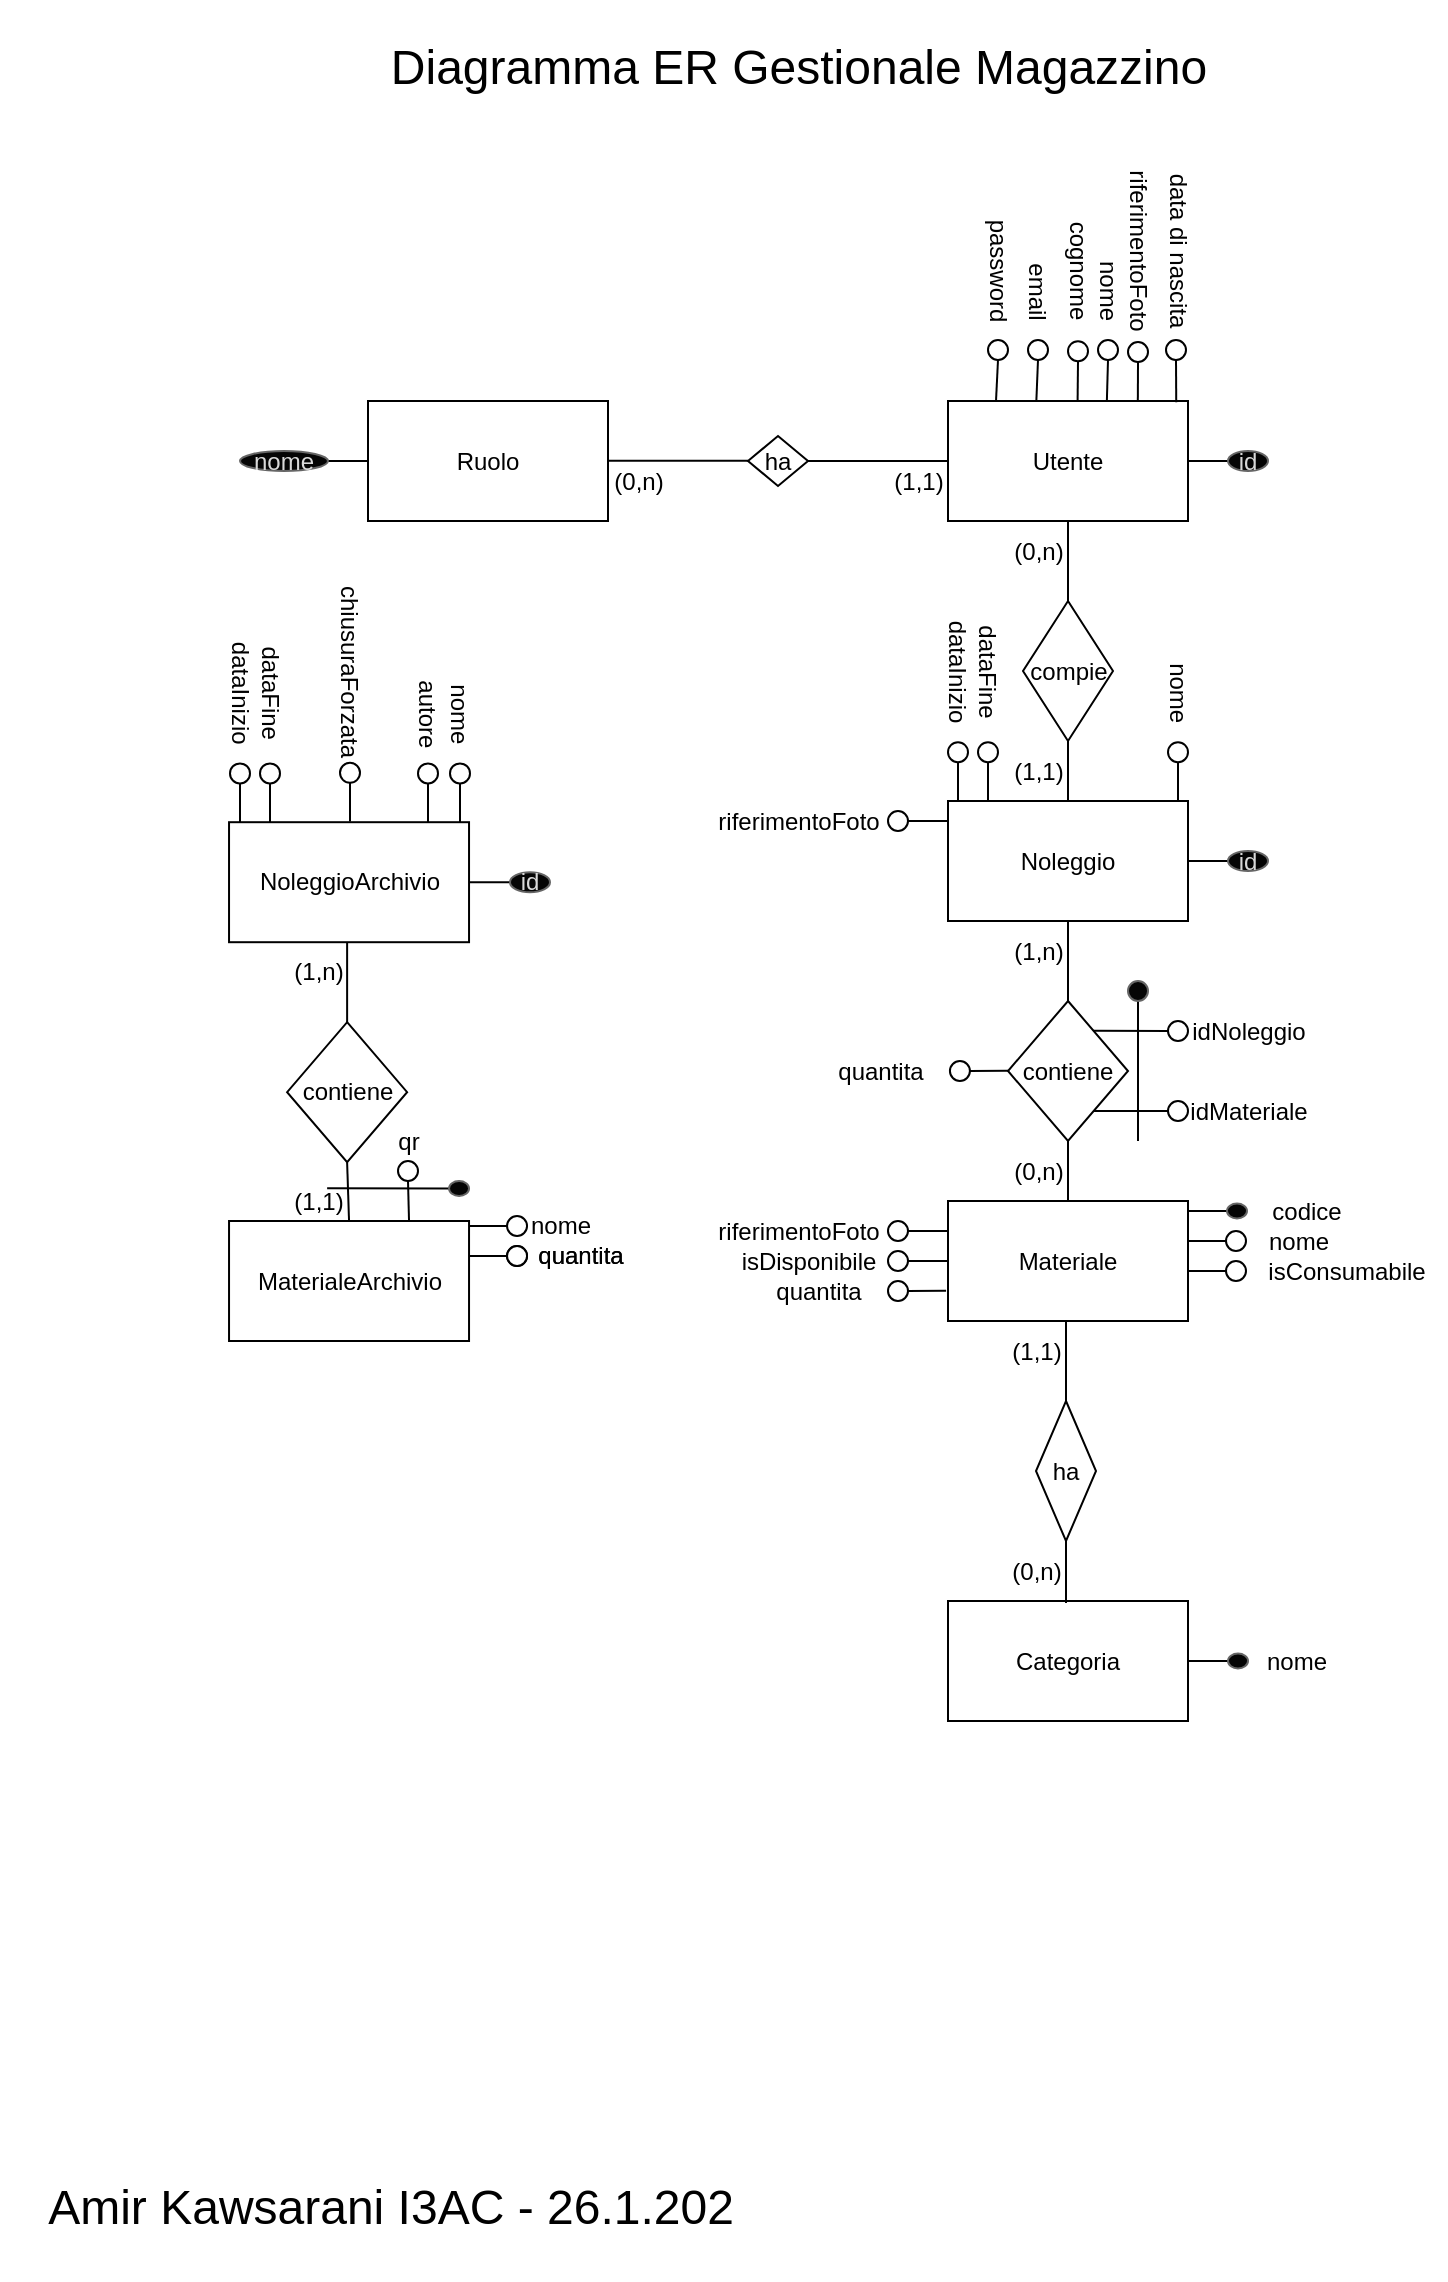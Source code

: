 <mxfile version="23.0.2" type="device">
  <diagram name="Pagina-1" id="4x2AX-X9cDYNnpVw6VO2">
    <mxGraphModel dx="819" dy="495" grid="1" gridSize="10" guides="1" tooltips="1" connect="1" arrows="1" fold="1" page="1" pageScale="1" pageWidth="827" pageHeight="1169" math="0" shadow="0">
      <root>
        <mxCell id="0" />
        <mxCell id="1" parent="0" />
        <mxCell id="9VGUAMd5xTdJiPuQ2BVR-1" value="Utente" style="rounded=0;whiteSpace=wrap;html=1;" parent="1" vertex="1">
          <mxGeometry x="484" y="220.5" width="120" height="60" as="geometry" />
        </mxCell>
        <mxCell id="9VGUAMd5xTdJiPuQ2BVR-2" value="Noleggio" style="rounded=0;whiteSpace=wrap;html=1;" parent="1" vertex="1">
          <mxGeometry x="484" y="420.5" width="120" height="60" as="geometry" />
        </mxCell>
        <mxCell id="9VGUAMd5xTdJiPuQ2BVR-4" value="Materiale" style="rounded=0;whiteSpace=wrap;html=1;" parent="1" vertex="1">
          <mxGeometry x="484" y="620.5" width="120" height="60" as="geometry" />
        </mxCell>
        <mxCell id="9VGUAMd5xTdJiPuQ2BVR-5" value="Categoria" style="rounded=0;whiteSpace=wrap;html=1;" parent="1" vertex="1">
          <mxGeometry x="484" y="820.5" width="120" height="60" as="geometry" />
        </mxCell>
        <mxCell id="9VGUAMd5xTdJiPuQ2BVR-7" value="compie" style="rhombus;whiteSpace=wrap;html=1;" parent="1" vertex="1">
          <mxGeometry x="521.5" y="320.5" width="45" height="70" as="geometry" />
        </mxCell>
        <mxCell id="9VGUAMd5xTdJiPuQ2BVR-8" value="" style="endArrow=none;html=1;rounded=0;entryX=0.5;entryY=1;entryDx=0;entryDy=0;" parent="1" target="9VGUAMd5xTdJiPuQ2BVR-1" edge="1">
          <mxGeometry width="50" height="50" relative="1" as="geometry">
            <mxPoint x="544" y="320.5" as="sourcePoint" />
            <mxPoint x="584" y="470.5" as="targetPoint" />
          </mxGeometry>
        </mxCell>
        <mxCell id="9VGUAMd5xTdJiPuQ2BVR-10" value="(0,n)" style="text;html=1;align=center;verticalAlign=middle;resizable=0;points=[];autosize=1;strokeColor=none;fillColor=none;" parent="1" vertex="1">
          <mxGeometry x="504" y="280.5" width="50" height="30" as="geometry" />
        </mxCell>
        <mxCell id="9VGUAMd5xTdJiPuQ2BVR-12" value="" style="endArrow=none;html=1;rounded=0;entryX=0.5;entryY=1;entryDx=0;entryDy=0;" parent="1" source="9VGUAMd5xTdJiPuQ2BVR-2" target="9VGUAMd5xTdJiPuQ2BVR-7" edge="1">
          <mxGeometry width="50" height="50" relative="1" as="geometry">
            <mxPoint x="534" y="520.5" as="sourcePoint" />
            <mxPoint x="584" y="470.5" as="targetPoint" />
          </mxGeometry>
        </mxCell>
        <mxCell id="9VGUAMd5xTdJiPuQ2BVR-13" value="(1,1)" style="text;html=1;align=center;verticalAlign=middle;resizable=0;points=[];autosize=1;strokeColor=none;fillColor=none;" parent="1" vertex="1">
          <mxGeometry x="504" y="390.5" width="50" height="30" as="geometry" />
        </mxCell>
        <mxCell id="9VGUAMd5xTdJiPuQ2BVR-14" value="contiene" style="rhombus;whiteSpace=wrap;html=1;" parent="1" vertex="1">
          <mxGeometry x="514" y="520.5" width="60" height="70" as="geometry" />
        </mxCell>
        <mxCell id="9VGUAMd5xTdJiPuQ2BVR-15" value="(1,n)" style="text;html=1;align=center;verticalAlign=middle;resizable=0;points=[];autosize=1;strokeColor=none;fillColor=none;" parent="1" vertex="1">
          <mxGeometry x="504" y="480.5" width="50" height="30" as="geometry" />
        </mxCell>
        <mxCell id="9VGUAMd5xTdJiPuQ2BVR-16" value="(0,n)" style="text;html=1;align=center;verticalAlign=middle;resizable=0;points=[];autosize=1;strokeColor=none;fillColor=none;" parent="1" vertex="1">
          <mxGeometry x="504" y="590.5" width="50" height="30" as="geometry" />
        </mxCell>
        <mxCell id="9VGUAMd5xTdJiPuQ2BVR-17" value="ha" style="rhombus;whiteSpace=wrap;html=1;" parent="1" vertex="1">
          <mxGeometry x="528" y="720.5" width="30" height="70" as="geometry" />
        </mxCell>
        <mxCell id="9VGUAMd5xTdJiPuQ2BVR-18" value="(1,1)" style="text;html=1;align=center;verticalAlign=middle;resizable=0;points=[];autosize=1;strokeColor=none;fillColor=none;" parent="1" vertex="1">
          <mxGeometry x="503" y="680.5" width="50" height="30" as="geometry" />
        </mxCell>
        <mxCell id="9VGUAMd5xTdJiPuQ2BVR-19" value="(0,n)" style="text;html=1;align=center;verticalAlign=middle;resizable=0;points=[];autosize=1;strokeColor=none;fillColor=none;" parent="1" vertex="1">
          <mxGeometry x="503" y="790.5" width="50" height="30" as="geometry" />
        </mxCell>
        <mxCell id="9VGUAMd5xTdJiPuQ2BVR-20" value="" style="endArrow=none;html=1;rounded=0;entryX=0.8;entryY=0;entryDx=0;entryDy=0;entryPerimeter=0;exitX=0.5;exitY=0;exitDx=0;exitDy=0;" parent="1" source="9VGUAMd5xTdJiPuQ2BVR-14" target="9VGUAMd5xTdJiPuQ2BVR-15" edge="1">
          <mxGeometry width="50" height="50" relative="1" as="geometry">
            <mxPoint x="534" y="520.5" as="sourcePoint" />
            <mxPoint x="584" y="470.5" as="targetPoint" />
          </mxGeometry>
        </mxCell>
        <mxCell id="9VGUAMd5xTdJiPuQ2BVR-22" value="" style="endArrow=none;html=1;rounded=0;entryX=0.5;entryY=1;entryDx=0;entryDy=0;exitX=0.8;exitY=1.033;exitDx=0;exitDy=0;exitPerimeter=0;" parent="1" source="9VGUAMd5xTdJiPuQ2BVR-19" target="9VGUAMd5xTdJiPuQ2BVR-17" edge="1">
          <mxGeometry width="50" height="50" relative="1" as="geometry">
            <mxPoint x="564" y="540.5" as="sourcePoint" />
            <mxPoint x="564" y="500.5" as="targetPoint" />
          </mxGeometry>
        </mxCell>
        <mxCell id="9VGUAMd5xTdJiPuQ2BVR-23" value="" style="endArrow=none;html=1;rounded=0;exitX=0.5;exitY=0;exitDx=0;exitDy=0;" parent="1" source="9VGUAMd5xTdJiPuQ2BVR-17" edge="1">
          <mxGeometry width="50" height="50" relative="1" as="geometry">
            <mxPoint x="574" y="550.5" as="sourcePoint" />
            <mxPoint x="543" y="680.5" as="targetPoint" />
          </mxGeometry>
        </mxCell>
        <mxCell id="9VGUAMd5xTdJiPuQ2BVR-24" value="" style="endArrow=none;html=1;rounded=0;exitX=1;exitY=0.5;exitDx=0;exitDy=0;" parent="1" source="9VGUAMd5xTdJiPuQ2BVR-1" edge="1">
          <mxGeometry width="50" height="50" relative="1" as="geometry">
            <mxPoint x="554" y="330.5" as="sourcePoint" />
            <mxPoint x="624" y="250.5" as="targetPoint" />
          </mxGeometry>
        </mxCell>
        <mxCell id="9VGUAMd5xTdJiPuQ2BVR-25" value="id" style="ellipse;whiteSpace=wrap;html=1;fillColor=#050505;gradientColor=none;strokeColor=#666666;fontColor=#D9D9D9;" parent="1" vertex="1">
          <mxGeometry x="624" y="245.5" width="20" height="10" as="geometry" />
        </mxCell>
        <mxCell id="9VGUAMd5xTdJiPuQ2BVR-27" value="" style="endArrow=none;html=1;rounded=0;entryX=0.5;entryY=1;entryDx=0;entryDy=0;exitX=0.662;exitY=-0.003;exitDx=0;exitDy=0;exitPerimeter=0;" parent="1" source="9VGUAMd5xTdJiPuQ2BVR-1" target="9VGUAMd5xTdJiPuQ2BVR-28" edge="1">
          <mxGeometry width="50" height="50" relative="1" as="geometry">
            <mxPoint x="549" y="219.9" as="sourcePoint" />
            <mxPoint x="554" y="200.5" as="targetPoint" />
          </mxGeometry>
        </mxCell>
        <mxCell id="9VGUAMd5xTdJiPuQ2BVR-28" value="" style="ellipse;whiteSpace=wrap;html=1;" parent="1" vertex="1">
          <mxGeometry x="559" y="190" width="10" height="10" as="geometry" />
        </mxCell>
        <mxCell id="9VGUAMd5xTdJiPuQ2BVR-29" value="nome" style="text;html=1;align=center;verticalAlign=middle;resizable=0;points=[];autosize=1;strokeColor=none;fillColor=none;rotation=90;" parent="1" vertex="1">
          <mxGeometry x="539" y="150" width="50" height="30" as="geometry" />
        </mxCell>
        <mxCell id="9VGUAMd5xTdJiPuQ2BVR-30" value="" style="endArrow=none;html=1;rounded=0;entryX=0.5;entryY=1;entryDx=0;entryDy=0;exitX=0.951;exitY=0.01;exitDx=0;exitDy=0;exitPerimeter=0;" parent="1" source="9VGUAMd5xTdJiPuQ2BVR-1" target="9VGUAMd5xTdJiPuQ2BVR-31" edge="1">
          <mxGeometry width="50" height="50" relative="1" as="geometry">
            <mxPoint x="584" y="220.5" as="sourcePoint" />
            <mxPoint x="564" y="200.5" as="targetPoint" />
          </mxGeometry>
        </mxCell>
        <mxCell id="9VGUAMd5xTdJiPuQ2BVR-31" value="" style="ellipse;whiteSpace=wrap;html=1;" parent="1" vertex="1">
          <mxGeometry x="593" y="190" width="10" height="10" as="geometry" />
        </mxCell>
        <mxCell id="9VGUAMd5xTdJiPuQ2BVR-32" value="data di nascita" style="text;html=1;align=center;verticalAlign=middle;resizable=0;points=[];autosize=1;strokeColor=none;fillColor=none;rotation=90;" parent="1" vertex="1">
          <mxGeometry x="549" y="130" width="100" height="30" as="geometry" />
        </mxCell>
        <mxCell id="9VGUAMd5xTdJiPuQ2BVR-33" value="" style="endArrow=none;html=1;rounded=0;entryX=0.5;entryY=1;entryDx=0;entryDy=0;exitX=0.791;exitY=0.004;exitDx=0;exitDy=0;exitPerimeter=0;" parent="1" source="9VGUAMd5xTdJiPuQ2BVR-1" target="9VGUAMd5xTdJiPuQ2BVR-34" edge="1">
          <mxGeometry width="50" height="50" relative="1" as="geometry">
            <mxPoint x="564" y="220.5" as="sourcePoint" />
            <mxPoint x="569" y="201.5" as="targetPoint" />
          </mxGeometry>
        </mxCell>
        <mxCell id="9VGUAMd5xTdJiPuQ2BVR-34" value="" style="ellipse;whiteSpace=wrap;html=1;" parent="1" vertex="1">
          <mxGeometry x="574" y="191" width="10" height="10" as="geometry" />
        </mxCell>
        <mxCell id="9VGUAMd5xTdJiPuQ2BVR-35" value="riferimentoFoto" style="text;html=1;align=center;verticalAlign=middle;resizable=0;points=[];autosize=1;strokeColor=none;fillColor=none;rotation=90;" parent="1" vertex="1">
          <mxGeometry x="529" y="130" width="100" height="30" as="geometry" />
        </mxCell>
        <mxCell id="9VGUAMd5xTdJiPuQ2BVR-45" value="Ruolo" style="rounded=0;whiteSpace=wrap;html=1;" parent="1" vertex="1">
          <mxGeometry x="194" y="220.5" width="120" height="60" as="geometry" />
        </mxCell>
        <mxCell id="9VGUAMd5xTdJiPuQ2BVR-53" value="" style="endArrow=none;html=1;rounded=0;exitX=1;exitY=0.5;exitDx=0;exitDy=0;entryX=0;entryY=0.5;entryDx=0;entryDy=0;" parent="1" source="9VGUAMd5xTdJiPuQ2BVR-54" target="9VGUAMd5xTdJiPuQ2BVR-45" edge="1">
          <mxGeometry width="50" height="50" relative="1" as="geometry">
            <mxPoint x="144" y="250.5" as="sourcePoint" />
            <mxPoint x="164" y="250.5" as="targetPoint" />
          </mxGeometry>
        </mxCell>
        <mxCell id="9VGUAMd5xTdJiPuQ2BVR-54" value="nome" style="ellipse;whiteSpace=wrap;html=1;fillColor=#050505;gradientColor=none;strokeColor=#666666;fontColor=#D9D9D9;" parent="1" vertex="1">
          <mxGeometry x="130" y="245.5" width="44" height="10" as="geometry" />
        </mxCell>
        <mxCell id="9VGUAMd5xTdJiPuQ2BVR-55" value="ha" style="rhombus;whiteSpace=wrap;html=1;" parent="1" vertex="1">
          <mxGeometry x="384" y="238" width="30" height="25" as="geometry" />
        </mxCell>
        <mxCell id="9VGUAMd5xTdJiPuQ2BVR-56" value="" style="endArrow=none;html=1;rounded=0;entryX=0;entryY=0.5;entryDx=0;entryDy=0;exitX=1;exitY=0.5;exitDx=0;exitDy=0;" parent="1" source="9VGUAMd5xTdJiPuQ2BVR-55" target="9VGUAMd5xTdJiPuQ2BVR-1" edge="1">
          <mxGeometry width="50" height="50" relative="1" as="geometry">
            <mxPoint x="554" y="330.5" as="sourcePoint" />
            <mxPoint x="554" y="290.5" as="targetPoint" />
          </mxGeometry>
        </mxCell>
        <mxCell id="9VGUAMd5xTdJiPuQ2BVR-57" value="" style="endArrow=none;html=1;rounded=0;entryX=0;entryY=0.5;entryDx=0;entryDy=0;exitX=1;exitY=0.5;exitDx=0;exitDy=0;" parent="1" edge="1">
          <mxGeometry width="50" height="50" relative="1" as="geometry">
            <mxPoint x="314" y="250.33" as="sourcePoint" />
            <mxPoint x="384" y="250.33" as="targetPoint" />
          </mxGeometry>
        </mxCell>
        <mxCell id="9VGUAMd5xTdJiPuQ2BVR-59" value="(1,1)" style="text;html=1;align=center;verticalAlign=middle;resizable=0;points=[];autosize=1;strokeColor=none;fillColor=none;" parent="1" vertex="1">
          <mxGeometry x="444" y="245.5" width="50" height="30" as="geometry" />
        </mxCell>
        <mxCell id="9VGUAMd5xTdJiPuQ2BVR-60" value="(0,n)" style="text;html=1;align=center;verticalAlign=middle;resizable=0;points=[];autosize=1;strokeColor=none;fillColor=none;" parent="1" vertex="1">
          <mxGeometry x="304" y="245.5" width="50" height="30" as="geometry" />
        </mxCell>
        <mxCell id="9VGUAMd5xTdJiPuQ2BVR-61" value="" style="endArrow=none;html=1;rounded=0;exitX=1;exitY=0.5;exitDx=0;exitDy=0;" parent="1" edge="1">
          <mxGeometry width="50" height="50" relative="1" as="geometry">
            <mxPoint x="604" y="450.5" as="sourcePoint" />
            <mxPoint x="624" y="450.5" as="targetPoint" />
          </mxGeometry>
        </mxCell>
        <mxCell id="9VGUAMd5xTdJiPuQ2BVR-62" value="id" style="ellipse;whiteSpace=wrap;html=1;fillColor=#050505;gradientColor=none;strokeColor=#666666;fontColor=#D9D9D9;" parent="1" vertex="1">
          <mxGeometry x="624" y="445.5" width="20" height="10" as="geometry" />
        </mxCell>
        <mxCell id="9VGUAMd5xTdJiPuQ2BVR-66" value="idNoleggio" style="text;html=1;align=center;verticalAlign=middle;resizable=0;points=[];autosize=1;strokeColor=none;fillColor=none;rotation=0;" parent="1" vertex="1">
          <mxGeometry x="594" y="520.5" width="80" height="30" as="geometry" />
        </mxCell>
        <mxCell id="9VGUAMd5xTdJiPuQ2BVR-67" value="" style="endArrow=none;html=1;rounded=0;entryX=0;entryY=0.5;entryDx=0;entryDy=0;exitX=0.712;exitY=0.212;exitDx=0;exitDy=0;exitPerimeter=0;" parent="1" source="9VGUAMd5xTdJiPuQ2BVR-14" target="9VGUAMd5xTdJiPuQ2BVR-65" edge="1">
          <mxGeometry width="50" height="50" relative="1" as="geometry">
            <mxPoint x="554" y="535.5" as="sourcePoint" />
            <mxPoint x="618" y="538.5" as="targetPoint" />
          </mxGeometry>
        </mxCell>
        <mxCell id="9VGUAMd5xTdJiPuQ2BVR-65" value="" style="ellipse;whiteSpace=wrap;html=1;" parent="1" vertex="1">
          <mxGeometry x="594" y="530.5" width="10" height="10" as="geometry" />
        </mxCell>
        <mxCell id="9VGUAMd5xTdJiPuQ2BVR-68" value="idMateriale" style="text;html=1;align=center;verticalAlign=middle;resizable=0;points=[];autosize=1;strokeColor=none;fillColor=none;rotation=0;" parent="1" vertex="1">
          <mxGeometry x="594" y="560.5" width="80" height="30" as="geometry" />
        </mxCell>
        <mxCell id="9VGUAMd5xTdJiPuQ2BVR-69" value="" style="endArrow=none;html=1;rounded=0;entryX=0;entryY=0.5;entryDx=0;entryDy=0;exitX=0.712;exitY=0.212;exitDx=0;exitDy=0;exitPerimeter=0;" parent="1" target="9VGUAMd5xTdJiPuQ2BVR-70" edge="1">
          <mxGeometry width="50" height="50" relative="1" as="geometry">
            <mxPoint x="557" y="575.5" as="sourcePoint" />
            <mxPoint x="618" y="578.5" as="targetPoint" />
          </mxGeometry>
        </mxCell>
        <mxCell id="9VGUAMd5xTdJiPuQ2BVR-70" value="" style="ellipse;whiteSpace=wrap;html=1;" parent="1" vertex="1">
          <mxGeometry x="594" y="570.5" width="10" height="10" as="geometry" />
        </mxCell>
        <mxCell id="9VGUAMd5xTdJiPuQ2BVR-71" value="" style="endArrow=none;html=1;rounded=0;entryX=0.5;entryY=1;entryDx=0;entryDy=0;" parent="1" target="9VGUAMd5xTdJiPuQ2BVR-72" edge="1">
          <mxGeometry width="50" height="50" relative="1" as="geometry">
            <mxPoint x="579" y="590.5" as="sourcePoint" />
            <mxPoint x="584" y="520.5" as="targetPoint" />
          </mxGeometry>
        </mxCell>
        <mxCell id="9VGUAMd5xTdJiPuQ2BVR-72" value="" style="ellipse;whiteSpace=wrap;html=1;fillColor=#050505;gradientColor=none;strokeColor=#666666;fontColor=#D9D9D9;" parent="1" vertex="1">
          <mxGeometry x="574" y="510.5" width="10" height="10" as="geometry" />
        </mxCell>
        <mxCell id="9VGUAMd5xTdJiPuQ2BVR-77" value="" style="endArrow=none;html=1;rounded=0;entryX=0.5;entryY=1;entryDx=0;entryDy=0;exitX=0.875;exitY=-0.01;exitDx=0;exitDy=0;exitPerimeter=0;" parent="1" target="9VGUAMd5xTdJiPuQ2BVR-78" edge="1">
          <mxGeometry width="50" height="50" relative="1" as="geometry">
            <mxPoint x="599" y="420.5" as="sourcePoint" />
            <mxPoint x="604" y="401.1" as="targetPoint" />
          </mxGeometry>
        </mxCell>
        <mxCell id="9VGUAMd5xTdJiPuQ2BVR-78" value="" style="ellipse;whiteSpace=wrap;html=1;" parent="1" vertex="1">
          <mxGeometry x="594" y="391.1" width="10" height="10" as="geometry" />
        </mxCell>
        <mxCell id="9VGUAMd5xTdJiPuQ2BVR-79" value="nome" style="text;html=1;align=center;verticalAlign=middle;resizable=0;points=[];autosize=1;strokeColor=none;fillColor=none;rotation=90;" parent="1" vertex="1">
          <mxGeometry x="574" y="351.1" width="50" height="30" as="geometry" />
        </mxCell>
        <mxCell id="9VGUAMd5xTdJiPuQ2BVR-87" value="" style="endArrow=none;html=1;rounded=0;exitX=1;exitY=0.5;exitDx=0;exitDy=0;" parent="1" edge="1">
          <mxGeometry width="50" height="50" relative="1" as="geometry">
            <mxPoint x="603.5" y="625.5" as="sourcePoint" />
            <mxPoint x="623.5" y="625.5" as="targetPoint" />
          </mxGeometry>
        </mxCell>
        <mxCell id="9VGUAMd5xTdJiPuQ2BVR-88" value="" style="ellipse;whiteSpace=wrap;html=1;fillColor=#050505;gradientColor=none;strokeColor=#666666;fontColor=#D9D9D9;" parent="1" vertex="1">
          <mxGeometry x="623.5" y="621.75" width="10" height="7.5" as="geometry" />
        </mxCell>
        <mxCell id="9VGUAMd5xTdJiPuQ2BVR-89" value="codice" style="text;html=1;align=center;verticalAlign=middle;resizable=0;points=[];autosize=1;strokeColor=none;fillColor=none;rotation=0;" parent="1" vertex="1">
          <mxGeometry x="632.5" y="610.5" width="60" height="30" as="geometry" />
        </mxCell>
        <mxCell id="9VGUAMd5xTdJiPuQ2BVR-91" value="isDisponibile" style="text;html=1;align=center;verticalAlign=middle;resizable=0;points=[];autosize=1;strokeColor=none;fillColor=none;rotation=0;" parent="1" vertex="1">
          <mxGeometry x="369" y="635.5" width="90" height="30" as="geometry" />
        </mxCell>
        <mxCell id="9VGUAMd5xTdJiPuQ2BVR-92" value="" style="endArrow=none;html=1;rounded=0;exitX=0;exitY=0.5;exitDx=0;exitDy=0;entryX=1;entryY=0.5;entryDx=0;entryDy=0;" parent="1" source="9VGUAMd5xTdJiPuQ2BVR-4" target="9VGUAMd5xTdJiPuQ2BVR-93" edge="1">
          <mxGeometry width="50" height="50" relative="1" as="geometry">
            <mxPoint x="436.36" y="654.06" as="sourcePoint" />
            <mxPoint x="379" y="654.08" as="targetPoint" />
          </mxGeometry>
        </mxCell>
        <mxCell id="9VGUAMd5xTdJiPuQ2BVR-93" value="" style="ellipse;whiteSpace=wrap;html=1;" parent="1" vertex="1">
          <mxGeometry x="454" y="645.5" width="10" height="10" as="geometry" />
        </mxCell>
        <mxCell id="9VGUAMd5xTdJiPuQ2BVR-94" value="" style="endArrow=none;html=1;rounded=0;exitX=-0.008;exitY=0.832;exitDx=0;exitDy=0;exitPerimeter=0;" parent="1" edge="1">
          <mxGeometry width="50" height="50" relative="1" as="geometry">
            <mxPoint x="483.04" y="665.42" as="sourcePoint" />
            <mxPoint x="464" y="665.5" as="targetPoint" />
          </mxGeometry>
        </mxCell>
        <mxCell id="9VGUAMd5xTdJiPuQ2BVR-95" value="" style="ellipse;whiteSpace=wrap;html=1;" parent="1" vertex="1">
          <mxGeometry x="454" y="660.5" width="10" height="10" as="geometry" />
        </mxCell>
        <mxCell id="9VGUAMd5xTdJiPuQ2BVR-96" value="quantita" style="text;html=1;align=center;verticalAlign=middle;resizable=0;points=[];autosize=1;strokeColor=none;fillColor=none;rotation=0;" parent="1" vertex="1">
          <mxGeometry x="384" y="650.5" width="70" height="30" as="geometry" />
        </mxCell>
        <mxCell id="9VGUAMd5xTdJiPuQ2BVR-97" value="riferimentoFoto" style="text;html=1;align=center;verticalAlign=middle;resizable=0;points=[];autosize=1;strokeColor=none;fillColor=none;rotation=0;" parent="1" vertex="1">
          <mxGeometry x="359" y="620.5" width="100" height="30" as="geometry" />
        </mxCell>
        <mxCell id="9VGUAMd5xTdJiPuQ2BVR-98" value="" style="endArrow=none;html=1;rounded=0;exitX=0;exitY=0.5;exitDx=0;exitDy=0;entryX=1;entryY=0.5;entryDx=0;entryDy=0;" parent="1" target="9VGUAMd5xTdJiPuQ2BVR-99" edge="1">
          <mxGeometry width="50" height="50" relative="1" as="geometry">
            <mxPoint x="484" y="635.5" as="sourcePoint" />
            <mxPoint x="379" y="639.08" as="targetPoint" />
          </mxGeometry>
        </mxCell>
        <mxCell id="9VGUAMd5xTdJiPuQ2BVR-99" value="" style="ellipse;whiteSpace=wrap;html=1;" parent="1" vertex="1">
          <mxGeometry x="454" y="630.5" width="10" height="10" as="geometry" />
        </mxCell>
        <mxCell id="9VGUAMd5xTdJiPuQ2BVR-102" value="" style="endArrow=none;html=1;rounded=0;exitX=1;exitY=0.5;exitDx=0;exitDy=0;" parent="1" edge="1">
          <mxGeometry width="50" height="50" relative="1" as="geometry">
            <mxPoint x="604" y="850.5" as="sourcePoint" />
            <mxPoint x="624" y="850.5" as="targetPoint" />
          </mxGeometry>
        </mxCell>
        <mxCell id="9VGUAMd5xTdJiPuQ2BVR-103" value="" style="ellipse;whiteSpace=wrap;html=1;fillColor=#050505;gradientColor=none;strokeColor=#666666;fontColor=#D9D9D9;" parent="1" vertex="1">
          <mxGeometry x="624" y="846.75" width="10" height="7.5" as="geometry" />
        </mxCell>
        <mxCell id="9VGUAMd5xTdJiPuQ2BVR-104" value="nome" style="text;html=1;align=center;verticalAlign=middle;resizable=0;points=[];autosize=1;strokeColor=none;fillColor=none;rotation=0;" parent="1" vertex="1">
          <mxGeometry x="632.5" y="835.5" width="50" height="30" as="geometry" />
        </mxCell>
        <mxCell id="9VGUAMd5xTdJiPuQ2BVR-108" value="" style="endArrow=none;html=1;rounded=0;entryX=0;entryY=0.5;entryDx=0;entryDy=0;exitX=1;exitY=0.75;exitDx=0;exitDy=0;" parent="1" target="9VGUAMd5xTdJiPuQ2BVR-109" edge="1">
          <mxGeometry width="50" height="50" relative="1" as="geometry">
            <mxPoint x="604" y="640.5" as="sourcePoint" />
            <mxPoint x="673" y="690.5" as="targetPoint" />
          </mxGeometry>
        </mxCell>
        <mxCell id="9VGUAMd5xTdJiPuQ2BVR-109" value="" style="ellipse;whiteSpace=wrap;html=1;" parent="1" vertex="1">
          <mxGeometry x="623" y="635.5" width="10" height="10" as="geometry" />
        </mxCell>
        <mxCell id="9VGUAMd5xTdJiPuQ2BVR-110" value="nome" style="text;html=1;align=center;verticalAlign=middle;resizable=0;points=[];autosize=1;strokeColor=none;fillColor=none;rotation=0;" parent="1" vertex="1">
          <mxGeometry x="634" y="625.5" width="50" height="30" as="geometry" />
        </mxCell>
        <mxCell id="9VGUAMd5xTdJiPuQ2BVR-111" value="" style="endArrow=none;html=1;rounded=0;entryX=0;entryY=0.5;entryDx=0;entryDy=0;exitX=1;exitY=0.75;exitDx=0;exitDy=0;" parent="1" target="9VGUAMd5xTdJiPuQ2BVR-112" edge="1">
          <mxGeometry width="50" height="50" relative="1" as="geometry">
            <mxPoint x="604" y="655.5" as="sourcePoint" />
            <mxPoint x="673" y="705.5" as="targetPoint" />
          </mxGeometry>
        </mxCell>
        <mxCell id="9VGUAMd5xTdJiPuQ2BVR-112" value="" style="ellipse;whiteSpace=wrap;html=1;" parent="1" vertex="1">
          <mxGeometry x="623" y="650.5" width="10" height="10" as="geometry" />
        </mxCell>
        <mxCell id="9VGUAMd5xTdJiPuQ2BVR-113" value="isConsumabile" style="text;html=1;align=center;verticalAlign=middle;resizable=0;points=[];autosize=1;strokeColor=none;fillColor=none;rotation=0;" parent="1" vertex="1">
          <mxGeometry x="633" y="640.5" width="100" height="30" as="geometry" />
        </mxCell>
        <mxCell id="9VGUAMd5xTdJiPuQ2BVR-117" value="" style="endArrow=none;html=1;rounded=0;entryX=0.5;entryY=1;entryDx=0;entryDy=0;exitX=0.54;exitY=0.002;exitDx=0;exitDy=0;exitPerimeter=0;" parent="1" source="9VGUAMd5xTdJiPuQ2BVR-1" target="9VGUAMd5xTdJiPuQ2BVR-118" edge="1">
          <mxGeometry width="50" height="50" relative="1" as="geometry">
            <mxPoint x="534" y="220.5" as="sourcePoint" />
            <mxPoint x="539" y="201.1" as="targetPoint" />
          </mxGeometry>
        </mxCell>
        <mxCell id="9VGUAMd5xTdJiPuQ2BVR-118" value="" style="ellipse;whiteSpace=wrap;html=1;" parent="1" vertex="1">
          <mxGeometry x="544" y="190.6" width="10" height="10" as="geometry" />
        </mxCell>
        <mxCell id="9VGUAMd5xTdJiPuQ2BVR-119" value="cognome" style="text;html=1;align=center;verticalAlign=middle;resizable=0;points=[];autosize=1;strokeColor=none;fillColor=none;rotation=90;" parent="1" vertex="1">
          <mxGeometry x="514" y="140" width="70" height="30" as="geometry" />
        </mxCell>
        <mxCell id="9VGUAMd5xTdJiPuQ2BVR-120" value="" style="endArrow=none;html=1;rounded=0;entryX=0.5;entryY=1;entryDx=0;entryDy=0;exitX=0.368;exitY=0.006;exitDx=0;exitDy=0;exitPerimeter=0;" parent="1" source="9VGUAMd5xTdJiPuQ2BVR-1" target="9VGUAMd5xTdJiPuQ2BVR-121" edge="1">
          <mxGeometry width="50" height="50" relative="1" as="geometry">
            <mxPoint x="528" y="219.5" as="sourcePoint" />
            <mxPoint x="519" y="200.5" as="targetPoint" />
          </mxGeometry>
        </mxCell>
        <mxCell id="9VGUAMd5xTdJiPuQ2BVR-121" value="" style="ellipse;whiteSpace=wrap;html=1;" parent="1" vertex="1">
          <mxGeometry x="524" y="190" width="10" height="10" as="geometry" />
        </mxCell>
        <mxCell id="9VGUAMd5xTdJiPuQ2BVR-122" value="email" style="text;html=1;align=center;verticalAlign=middle;resizable=0;points=[];autosize=1;strokeColor=none;fillColor=none;rotation=90;" parent="1" vertex="1">
          <mxGeometry x="504" y="150.5" width="50" height="30" as="geometry" />
        </mxCell>
        <mxCell id="9VGUAMd5xTdJiPuQ2BVR-124" value="" style="endArrow=none;html=1;rounded=0;entryX=0.5;entryY=1;entryDx=0;entryDy=0;exitX=0.368;exitY=0.006;exitDx=0;exitDy=0;exitPerimeter=0;" parent="1" target="9VGUAMd5xTdJiPuQ2BVR-125" edge="1">
          <mxGeometry width="50" height="50" relative="1" as="geometry">
            <mxPoint x="508" y="220.5" as="sourcePoint" />
            <mxPoint x="499" y="200.5" as="targetPoint" />
          </mxGeometry>
        </mxCell>
        <mxCell id="9VGUAMd5xTdJiPuQ2BVR-125" value="" style="ellipse;whiteSpace=wrap;html=1;" parent="1" vertex="1">
          <mxGeometry x="504" y="190" width="10" height="10" as="geometry" />
        </mxCell>
        <mxCell id="9VGUAMd5xTdJiPuQ2BVR-126" value="password" style="text;html=1;align=center;verticalAlign=middle;resizable=0;points=[];autosize=1;strokeColor=none;fillColor=none;rotation=90;" parent="1" vertex="1">
          <mxGeometry x="474" y="140" width="70" height="30" as="geometry" />
        </mxCell>
        <mxCell id="9VGUAMd5xTdJiPuQ2BVR-127" value="" style="endArrow=none;html=1;rounded=0;entryX=0.5;entryY=1;entryDx=0;entryDy=0;exitX=0.875;exitY=-0.01;exitDx=0;exitDy=0;exitPerimeter=0;" parent="1" target="9VGUAMd5xTdJiPuQ2BVR-128" edge="1">
          <mxGeometry width="50" height="50" relative="1" as="geometry">
            <mxPoint x="504" y="420.5" as="sourcePoint" />
            <mxPoint x="509" y="401.1" as="targetPoint" />
          </mxGeometry>
        </mxCell>
        <mxCell id="9VGUAMd5xTdJiPuQ2BVR-128" value="" style="ellipse;whiteSpace=wrap;html=1;" parent="1" vertex="1">
          <mxGeometry x="499" y="391.1" width="10" height="10" as="geometry" />
        </mxCell>
        <mxCell id="9VGUAMd5xTdJiPuQ2BVR-129" value="dataFine" style="text;html=1;align=center;verticalAlign=middle;resizable=0;points=[];autosize=1;strokeColor=none;fillColor=none;rotation=90;" parent="1" vertex="1">
          <mxGeometry x="469" y="340.5" width="70" height="30" as="geometry" />
        </mxCell>
        <mxCell id="9VGUAMd5xTdJiPuQ2BVR-130" value="" style="endArrow=none;html=1;rounded=0;entryX=0.5;entryY=1;entryDx=0;entryDy=0;exitX=0.875;exitY=-0.01;exitDx=0;exitDy=0;exitPerimeter=0;" parent="1" target="9VGUAMd5xTdJiPuQ2BVR-131" edge="1">
          <mxGeometry width="50" height="50" relative="1" as="geometry">
            <mxPoint x="489" y="420.5" as="sourcePoint" />
            <mxPoint x="494" y="401.1" as="targetPoint" />
          </mxGeometry>
        </mxCell>
        <mxCell id="9VGUAMd5xTdJiPuQ2BVR-131" value="" style="ellipse;whiteSpace=wrap;html=1;" parent="1" vertex="1">
          <mxGeometry x="484" y="391.1" width="10" height="10" as="geometry" />
        </mxCell>
        <mxCell id="9VGUAMd5xTdJiPuQ2BVR-132" value="dataInizio&lt;br&gt;" style="text;html=1;align=center;verticalAlign=middle;resizable=0;points=[];autosize=1;strokeColor=none;fillColor=none;rotation=90;" parent="1" vertex="1">
          <mxGeometry x="454" y="340.5" width="70" height="30" as="geometry" />
        </mxCell>
        <mxCell id="9VGUAMd5xTdJiPuQ2BVR-135" value="" style="endArrow=none;html=1;rounded=0;exitX=-0.008;exitY=0.832;exitDx=0;exitDy=0;exitPerimeter=0;" parent="1" edge="1">
          <mxGeometry width="50" height="50" relative="1" as="geometry">
            <mxPoint x="514" y="555.42" as="sourcePoint" />
            <mxPoint x="494.96" y="555.5" as="targetPoint" />
          </mxGeometry>
        </mxCell>
        <mxCell id="9VGUAMd5xTdJiPuQ2BVR-136" value="" style="ellipse;whiteSpace=wrap;html=1;" parent="1" vertex="1">
          <mxGeometry x="484.96" y="550.5" width="10" height="10" as="geometry" />
        </mxCell>
        <mxCell id="9VGUAMd5xTdJiPuQ2BVR-137" value="quantita" style="text;html=1;align=center;verticalAlign=middle;resizable=0;points=[];autosize=1;strokeColor=none;fillColor=none;rotation=0;" parent="1" vertex="1">
          <mxGeometry x="414.96" y="540.5" width="70" height="30" as="geometry" />
        </mxCell>
        <mxCell id="9VGUAMd5xTdJiPuQ2BVR-144" value="" style="endArrow=none;html=1;rounded=0;exitX=1;exitY=0.5;exitDx=0;exitDy=0;" parent="1" edge="1">
          <mxGeometry width="50" height="50" relative="1" as="geometry">
            <mxPoint x="245" y="461.1" as="sourcePoint" />
            <mxPoint x="265" y="461.1" as="targetPoint" />
          </mxGeometry>
        </mxCell>
        <mxCell id="9VGUAMd5xTdJiPuQ2BVR-145" value="id" style="ellipse;whiteSpace=wrap;html=1;fillColor=#050505;gradientColor=none;strokeColor=#666666;fontColor=#D9D9D9;" parent="1" vertex="1">
          <mxGeometry x="265" y="456.1" width="20" height="10" as="geometry" />
        </mxCell>
        <mxCell id="9VGUAMd5xTdJiPuQ2BVR-146" value="" style="endArrow=none;html=1;rounded=0;entryX=0.5;entryY=1;entryDx=0;entryDy=0;exitX=0.875;exitY=-0.01;exitDx=0;exitDy=0;exitPerimeter=0;" parent="1" target="9VGUAMd5xTdJiPuQ2BVR-147" edge="1">
          <mxGeometry width="50" height="50" relative="1" as="geometry">
            <mxPoint x="240" y="431.1" as="sourcePoint" />
            <mxPoint x="245" y="411.7" as="targetPoint" />
          </mxGeometry>
        </mxCell>
        <mxCell id="9VGUAMd5xTdJiPuQ2BVR-147" value="" style="ellipse;whiteSpace=wrap;html=1;" parent="1" vertex="1">
          <mxGeometry x="235" y="401.7" width="10" height="10" as="geometry" />
        </mxCell>
        <mxCell id="9VGUAMd5xTdJiPuQ2BVR-148" value="nome" style="text;html=1;align=center;verticalAlign=middle;resizable=0;points=[];autosize=1;strokeColor=none;fillColor=none;rotation=90;" parent="1" vertex="1">
          <mxGeometry x="215" y="361.7" width="50" height="30" as="geometry" />
        </mxCell>
        <mxCell id="9VGUAMd5xTdJiPuQ2BVR-149" value="" style="endArrow=none;html=1;rounded=0;entryX=0.5;entryY=1;entryDx=0;entryDy=0;exitX=0.875;exitY=-0.01;exitDx=0;exitDy=0;exitPerimeter=0;" parent="1" target="9VGUAMd5xTdJiPuQ2BVR-150" edge="1">
          <mxGeometry width="50" height="50" relative="1" as="geometry">
            <mxPoint x="224" y="431.1" as="sourcePoint" />
            <mxPoint x="229" y="411.7" as="targetPoint" />
          </mxGeometry>
        </mxCell>
        <mxCell id="9VGUAMd5xTdJiPuQ2BVR-150" value="" style="ellipse;whiteSpace=wrap;html=1;" parent="1" vertex="1">
          <mxGeometry x="219" y="401.7" width="10" height="10" as="geometry" />
        </mxCell>
        <mxCell id="9VGUAMd5xTdJiPuQ2BVR-151" value="autore" style="text;html=1;align=center;verticalAlign=middle;resizable=0;points=[];autosize=1;strokeColor=none;fillColor=none;rotation=90;" parent="1" vertex="1">
          <mxGeometry x="194" y="361.7" width="60" height="30" as="geometry" />
        </mxCell>
        <mxCell id="9VGUAMd5xTdJiPuQ2BVR-152" value="" style="endArrow=none;html=1;rounded=0;entryX=0.5;entryY=1;entryDx=0;entryDy=0;exitX=0.875;exitY=-0.01;exitDx=0;exitDy=0;exitPerimeter=0;" parent="1" target="9VGUAMd5xTdJiPuQ2BVR-153" edge="1">
          <mxGeometry width="50" height="50" relative="1" as="geometry">
            <mxPoint x="145" y="431.1" as="sourcePoint" />
            <mxPoint x="150" y="411.7" as="targetPoint" />
          </mxGeometry>
        </mxCell>
        <mxCell id="9VGUAMd5xTdJiPuQ2BVR-153" value="" style="ellipse;whiteSpace=wrap;html=1;" parent="1" vertex="1">
          <mxGeometry x="140" y="401.7" width="10" height="10" as="geometry" />
        </mxCell>
        <mxCell id="9VGUAMd5xTdJiPuQ2BVR-154" value="dataFine" style="text;html=1;align=center;verticalAlign=middle;resizable=0;points=[];autosize=1;strokeColor=none;fillColor=none;rotation=90;" parent="1" vertex="1">
          <mxGeometry x="110" y="351.1" width="70" height="30" as="geometry" />
        </mxCell>
        <mxCell id="9VGUAMd5xTdJiPuQ2BVR-155" value="" style="endArrow=none;html=1;rounded=0;entryX=0.5;entryY=1;entryDx=0;entryDy=0;exitX=0.875;exitY=-0.01;exitDx=0;exitDy=0;exitPerimeter=0;" parent="1" target="9VGUAMd5xTdJiPuQ2BVR-156" edge="1">
          <mxGeometry width="50" height="50" relative="1" as="geometry">
            <mxPoint x="130" y="431.1" as="sourcePoint" />
            <mxPoint x="135" y="411.7" as="targetPoint" />
          </mxGeometry>
        </mxCell>
        <mxCell id="9VGUAMd5xTdJiPuQ2BVR-156" value="" style="ellipse;whiteSpace=wrap;html=1;" parent="1" vertex="1">
          <mxGeometry x="125" y="401.7" width="10" height="10" as="geometry" />
        </mxCell>
        <mxCell id="9VGUAMd5xTdJiPuQ2BVR-157" value="dataInizio&lt;br&gt;" style="text;html=1;align=center;verticalAlign=middle;resizable=0;points=[];autosize=1;strokeColor=none;fillColor=none;rotation=90;" parent="1" vertex="1">
          <mxGeometry x="95" y="351.1" width="70" height="30" as="geometry" />
        </mxCell>
        <mxCell id="9VGUAMd5xTdJiPuQ2BVR-159" value="contiene" style="rhombus;whiteSpace=wrap;html=1;" parent="1" vertex="1">
          <mxGeometry x="153.56" y="531.1" width="60" height="70" as="geometry" />
        </mxCell>
        <mxCell id="9VGUAMd5xTdJiPuQ2BVR-160" value="(1,n)" style="text;html=1;align=center;verticalAlign=middle;resizable=0;points=[];autosize=1;strokeColor=none;fillColor=none;" parent="1" vertex="1">
          <mxGeometry x="143.56" y="490.5" width="50" height="30" as="geometry" />
        </mxCell>
        <mxCell id="9VGUAMd5xTdJiPuQ2BVR-161" value="" style="endArrow=none;html=1;rounded=0;entryX=0.8;entryY=0;entryDx=0;entryDy=0;entryPerimeter=0;exitX=0.5;exitY=0;exitDx=0;exitDy=0;" parent="1" source="9VGUAMd5xTdJiPuQ2BVR-159" target="9VGUAMd5xTdJiPuQ2BVR-160" edge="1">
          <mxGeometry width="50" height="50" relative="1" as="geometry">
            <mxPoint x="173.56" y="531.1" as="sourcePoint" />
            <mxPoint x="223.56" y="481.1" as="targetPoint" />
          </mxGeometry>
        </mxCell>
        <mxCell id="9VGUAMd5xTdJiPuQ2BVR-174" value="NoleggioArchivio" style="rounded=0;whiteSpace=wrap;html=1;" parent="1" vertex="1">
          <mxGeometry x="124.52" y="431.1" width="120" height="60" as="geometry" />
        </mxCell>
        <mxCell id="9VGUAMd5xTdJiPuQ2BVR-175" value="" style="endArrow=none;html=1;rounded=0;entryX=0;entryY=0.5;entryDx=0;entryDy=0;" parent="1" target="9VGUAMd5xTdJiPuQ2BVR-176" edge="1">
          <mxGeometry width="50" height="50" relative="1" as="geometry">
            <mxPoint x="173.56" y="614.18" as="sourcePoint" />
            <mxPoint x="193.56" y="614.18" as="targetPoint" />
          </mxGeometry>
        </mxCell>
        <mxCell id="9VGUAMd5xTdJiPuQ2BVR-176" value="" style="ellipse;whiteSpace=wrap;html=1;fillColor=#050505;gradientColor=none;strokeColor=#666666;fontColor=#D9D9D9;" parent="1" vertex="1">
          <mxGeometry x="234.52" y="610.5" width="10" height="7.5" as="geometry" />
        </mxCell>
        <mxCell id="9VGUAMd5xTdJiPuQ2BVR-185" value="" style="endArrow=none;html=1;rounded=0;entryX=0;entryY=0.5;entryDx=0;entryDy=0;exitX=1;exitY=0.75;exitDx=0;exitDy=0;" parent="1" target="9VGUAMd5xTdJiPuQ2BVR-186" edge="1">
          <mxGeometry width="50" height="50" relative="1" as="geometry">
            <mxPoint x="244.52" y="633" as="sourcePoint" />
            <mxPoint x="313.52" y="683.0" as="targetPoint" />
          </mxGeometry>
        </mxCell>
        <mxCell id="9VGUAMd5xTdJiPuQ2BVR-186" value="" style="ellipse;whiteSpace=wrap;html=1;" parent="1" vertex="1">
          <mxGeometry x="263.52" y="628.0" width="10" height="10" as="geometry" />
        </mxCell>
        <mxCell id="9VGUAMd5xTdJiPuQ2BVR-187" value="nome" style="text;html=1;align=center;verticalAlign=middle;resizable=0;points=[];autosize=1;strokeColor=none;fillColor=none;rotation=0;" parent="1" vertex="1">
          <mxGeometry x="265" y="618" width="50" height="30" as="geometry" />
        </mxCell>
        <mxCell id="9VGUAMd5xTdJiPuQ2BVR-188" value="" style="endArrow=none;html=1;rounded=0;entryX=0;entryY=0.5;entryDx=0;entryDy=0;exitX=1;exitY=0.75;exitDx=0;exitDy=0;" parent="1" target="9VGUAMd5xTdJiPuQ2BVR-189" edge="1">
          <mxGeometry width="50" height="50" relative="1" as="geometry">
            <mxPoint x="244.52" y="648" as="sourcePoint" />
            <mxPoint x="313.52" y="698.0" as="targetPoint" />
          </mxGeometry>
        </mxCell>
        <mxCell id="9VGUAMd5xTdJiPuQ2BVR-189" value="" style="ellipse;whiteSpace=wrap;html=1;" parent="1" vertex="1">
          <mxGeometry x="263.52" y="643.0" width="10" height="10" as="geometry" />
        </mxCell>
        <mxCell id="9VGUAMd5xTdJiPuQ2BVR-190" value="quantita" style="text;html=1;align=center;verticalAlign=middle;resizable=0;points=[];autosize=1;strokeColor=none;fillColor=none;rotation=0;" parent="1" vertex="1">
          <mxGeometry x="265" y="633" width="70" height="30" as="geometry" />
        </mxCell>
        <mxCell id="9VGUAMd5xTdJiPuQ2BVR-191" value="MaterialeArchivio" style="rounded=0;whiteSpace=wrap;html=1;" parent="1" vertex="1">
          <mxGeometry x="124.52" y="630.5" width="120" height="60" as="geometry" />
        </mxCell>
        <mxCell id="9VGUAMd5xTdJiPuQ2BVR-192" value="" style="endArrow=none;html=1;rounded=0;exitX=0.5;exitY=0;exitDx=0;exitDy=0;" parent="1" edge="1">
          <mxGeometry width="50" height="50" relative="1" as="geometry">
            <mxPoint x="544" y="620.5" as="sourcePoint" />
            <mxPoint x="544" y="590.5" as="targetPoint" />
          </mxGeometry>
        </mxCell>
        <mxCell id="9VGUAMd5xTdJiPuQ2BVR-193" value="" style="endArrow=none;html=1;rounded=0;exitX=0.5;exitY=0;exitDx=0;exitDy=0;entryX=0.5;entryY=1;entryDx=0;entryDy=0;" parent="1" source="9VGUAMd5xTdJiPuQ2BVR-191" target="9VGUAMd5xTdJiPuQ2BVR-159" edge="1">
          <mxGeometry width="50" height="50" relative="1" as="geometry">
            <mxPoint x="554" y="630.5" as="sourcePoint" />
            <mxPoint x="554" y="600.5" as="targetPoint" />
          </mxGeometry>
        </mxCell>
        <mxCell id="9VGUAMd5xTdJiPuQ2BVR-194" value="qr" style="text;html=1;align=center;verticalAlign=middle;resizable=0;points=[];autosize=1;strokeColor=none;fillColor=none;rotation=0;" parent="1" vertex="1">
          <mxGeometry x="199" y="575.5" width="30" height="30" as="geometry" />
        </mxCell>
        <mxCell id="9VGUAMd5xTdJiPuQ2BVR-195" value="(1,1)" style="text;html=1;align=center;verticalAlign=middle;resizable=0;points=[];autosize=1;strokeColor=none;fillColor=none;" parent="1" vertex="1">
          <mxGeometry x="143.56" y="605.5" width="50" height="30" as="geometry" />
        </mxCell>
        <mxCell id="9VGUAMd5xTdJiPuQ2BVR-197" value="" style="endArrow=none;html=1;rounded=0;entryX=0;entryY=0.5;entryDx=0;entryDy=0;exitX=1;exitY=0.75;exitDx=0;exitDy=0;" parent="1" target="9VGUAMd5xTdJiPuQ2BVR-198" edge="1">
          <mxGeometry width="50" height="50" relative="1" as="geometry">
            <mxPoint x="244.52" y="648" as="sourcePoint" />
            <mxPoint x="313.52" y="698.0" as="targetPoint" />
          </mxGeometry>
        </mxCell>
        <mxCell id="9VGUAMd5xTdJiPuQ2BVR-198" value="" style="ellipse;whiteSpace=wrap;html=1;" parent="1" vertex="1">
          <mxGeometry x="263.52" y="643.0" width="10" height="10" as="geometry" />
        </mxCell>
        <mxCell id="9VGUAMd5xTdJiPuQ2BVR-199" value="quantita" style="text;html=1;align=center;verticalAlign=middle;resizable=0;points=[];autosize=1;strokeColor=none;fillColor=none;rotation=0;" parent="1" vertex="1">
          <mxGeometry x="265" y="633" width="70" height="30" as="geometry" />
        </mxCell>
        <mxCell id="9VGUAMd5xTdJiPuQ2BVR-204" value="" style="endArrow=none;html=1;rounded=0;exitX=0.75;exitY=0;exitDx=0;exitDy=0;" parent="1" source="9VGUAMd5xTdJiPuQ2BVR-191" edge="1">
          <mxGeometry width="50" height="50" relative="1" as="geometry">
            <mxPoint x="204.26" y="621.75" as="sourcePoint" />
            <mxPoint x="214" y="610.5" as="targetPoint" />
          </mxGeometry>
        </mxCell>
        <mxCell id="9VGUAMd5xTdJiPuQ2BVR-206" value="" style="ellipse;whiteSpace=wrap;html=1;" parent="1" vertex="1">
          <mxGeometry x="209" y="600.5" width="10" height="10" as="geometry" />
        </mxCell>
        <mxCell id="9VGUAMd5xTdJiPuQ2BVR-211" value="" style="endArrow=none;html=1;rounded=0;entryX=0.5;entryY=1;entryDx=0;entryDy=0;exitX=0.875;exitY=-0.01;exitDx=0;exitDy=0;exitPerimeter=0;" parent="1" target="9VGUAMd5xTdJiPuQ2BVR-212" edge="1">
          <mxGeometry width="50" height="50" relative="1" as="geometry">
            <mxPoint x="185" y="430.8" as="sourcePoint" />
            <mxPoint x="190" y="411.4" as="targetPoint" />
          </mxGeometry>
        </mxCell>
        <mxCell id="9VGUAMd5xTdJiPuQ2BVR-212" value="" style="ellipse;whiteSpace=wrap;html=1;" parent="1" vertex="1">
          <mxGeometry x="180" y="401.4" width="10" height="10" as="geometry" />
        </mxCell>
        <mxCell id="9VGUAMd5xTdJiPuQ2BVR-213" value="chiusuraForzata" style="text;html=1;align=center;verticalAlign=middle;resizable=0;points=[];autosize=1;strokeColor=none;fillColor=none;rotation=90;" parent="1" vertex="1">
          <mxGeometry x="130" y="340.5" width="110" height="30" as="geometry" />
        </mxCell>
        <mxCell id="9VGUAMd5xTdJiPuQ2BVR-214" value="&lt;p style=&quot;line-height: 200%;&quot;&gt;&lt;font style=&quot;font-size: 24px;&quot;&gt;Diagramma ER Gestionale Magazzino&lt;/font&gt;&lt;/p&gt;" style="text;html=1;align=center;verticalAlign=middle;resizable=0;points=[];autosize=1;strokeColor=none;fillColor=none;" parent="1" vertex="1">
          <mxGeometry x="194" y="20" width="430" height="70" as="geometry" />
        </mxCell>
        <mxCell id="9VGUAMd5xTdJiPuQ2BVR-215" value="&lt;p style=&quot;line-height: 200%;&quot;&gt;&lt;font style=&quot;font-size: 24px;&quot;&gt;Amir Kawsarani I3AC - 26.1.202&lt;/font&gt;&lt;/p&gt;" style="text;html=1;align=center;verticalAlign=middle;resizable=0;points=[];autosize=1;strokeColor=none;fillColor=none;" parent="1" vertex="1">
          <mxGeometry x="10" y="1090" width="390" height="70" as="geometry" />
        </mxCell>
        <mxCell id="JCHHoWMUWeAnb6q0PO2S-2" value="riferimentoFoto" style="text;html=1;align=center;verticalAlign=middle;resizable=0;points=[];autosize=1;strokeColor=none;fillColor=none;rotation=0;" vertex="1" parent="1">
          <mxGeometry x="359" y="415.5" width="100" height="30" as="geometry" />
        </mxCell>
        <mxCell id="JCHHoWMUWeAnb6q0PO2S-3" value="" style="endArrow=none;html=1;rounded=0;exitX=0;exitY=0.5;exitDx=0;exitDy=0;entryX=1;entryY=0.5;entryDx=0;entryDy=0;" edge="1" parent="1" target="JCHHoWMUWeAnb6q0PO2S-4">
          <mxGeometry width="50" height="50" relative="1" as="geometry">
            <mxPoint x="484" y="430.5" as="sourcePoint" />
            <mxPoint x="379" y="434.08" as="targetPoint" />
          </mxGeometry>
        </mxCell>
        <mxCell id="JCHHoWMUWeAnb6q0PO2S-4" value="" style="ellipse;whiteSpace=wrap;html=1;" vertex="1" parent="1">
          <mxGeometry x="454" y="425.5" width="10" height="10" as="geometry" />
        </mxCell>
      </root>
    </mxGraphModel>
  </diagram>
</mxfile>
